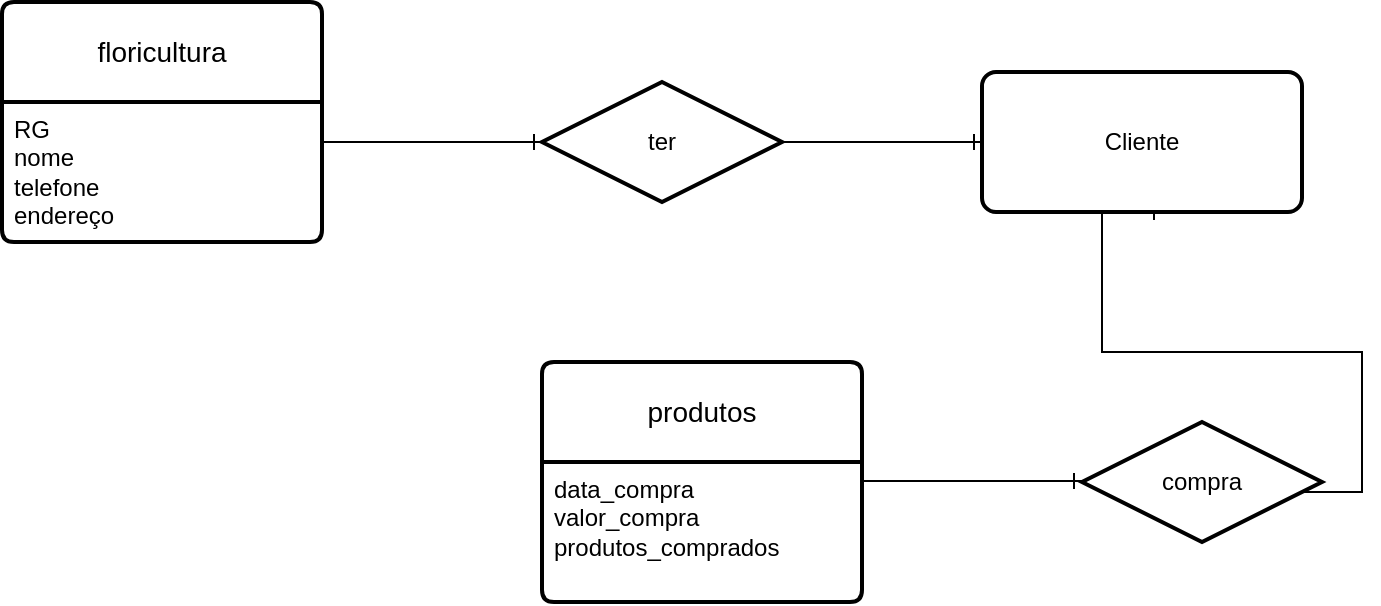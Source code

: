<mxfile version="21.6.9" type="github">
  <diagram name="Página-1" id="SNLLtB2zFjWk_x0TlKJi">
    <mxGraphModel dx="1434" dy="718" grid="1" gridSize="10" guides="1" tooltips="1" connect="1" arrows="1" fold="1" page="1" pageScale="1" pageWidth="827" pageHeight="1169" math="0" shadow="0">
      <root>
        <mxCell id="0" />
        <mxCell id="1" parent="0" />
        <mxCell id="0PCdX-Nh0LsO0M9EhEud-1" value="floricultura" style="swimlane;childLayout=stackLayout;horizontal=1;startSize=50;horizontalStack=0;rounded=1;fontSize=14;fontStyle=0;strokeWidth=2;resizeParent=0;resizeLast=1;shadow=0;dashed=0;align=center;arcSize=4;whiteSpace=wrap;html=1;" vertex="1" parent="1">
          <mxGeometry x="90" y="110" width="160" height="120" as="geometry" />
        </mxCell>
        <mxCell id="0PCdX-Nh0LsO0M9EhEud-2" value="&lt;div&gt;RG&lt;/div&gt;&lt;div&gt;nome&lt;/div&gt;&lt;div&gt;telefone&lt;/div&gt;&lt;div&gt;endereço&lt;br&gt;&lt;/div&gt;" style="align=left;strokeColor=none;fillColor=none;spacingLeft=4;fontSize=12;verticalAlign=top;resizable=0;rotatable=0;part=1;html=1;" vertex="1" parent="0PCdX-Nh0LsO0M9EhEud-1">
          <mxGeometry y="50" width="160" height="70" as="geometry" />
        </mxCell>
        <mxCell id="0PCdX-Nh0LsO0M9EhEud-5" value="produtos" style="swimlane;childLayout=stackLayout;horizontal=1;startSize=50;horizontalStack=0;rounded=1;fontSize=14;fontStyle=0;strokeWidth=2;resizeParent=0;resizeLast=1;shadow=0;dashed=0;align=center;arcSize=4;whiteSpace=wrap;html=1;" vertex="1" parent="1">
          <mxGeometry x="360" y="290" width="160" height="120" as="geometry" />
        </mxCell>
        <mxCell id="0PCdX-Nh0LsO0M9EhEud-6" value="&lt;div&gt;data_compra&lt;/div&gt;&lt;div&gt;valor_compra&lt;/div&gt;&lt;div&gt;produtos_comprados&lt;br&gt;&lt;/div&gt;" style="align=left;strokeColor=none;fillColor=none;spacingLeft=4;fontSize=12;verticalAlign=top;resizable=0;rotatable=0;part=1;html=1;" vertex="1" parent="0PCdX-Nh0LsO0M9EhEud-5">
          <mxGeometry y="50" width="160" height="70" as="geometry" />
        </mxCell>
        <mxCell id="0PCdX-Nh0LsO0M9EhEud-7" value="&lt;div&gt;compra&lt;/div&gt;" style="shape=rhombus;perimeter=rhombusPerimeter;whiteSpace=wrap;html=1;align=center;strokeWidth=2;" vertex="1" parent="1">
          <mxGeometry x="630" y="320" width="120" height="60" as="geometry" />
        </mxCell>
        <mxCell id="0PCdX-Nh0LsO0M9EhEud-8" value="ter" style="shape=rhombus;perimeter=rhombusPerimeter;whiteSpace=wrap;html=1;align=center;strokeWidth=2;" vertex="1" parent="1">
          <mxGeometry x="360" y="150" width="120" height="60" as="geometry" />
        </mxCell>
        <mxCell id="0PCdX-Nh0LsO0M9EhEud-9" value="" style="edgeStyle=entityRelationEdgeStyle;fontSize=12;html=1;endArrow=ERone;endFill=1;rounded=0;" edge="1" parent="1">
          <mxGeometry width="100" height="100" relative="1" as="geometry">
            <mxPoint x="250" y="180" as="sourcePoint" />
            <mxPoint x="360" y="180" as="targetPoint" />
          </mxGeometry>
        </mxCell>
        <mxCell id="0PCdX-Nh0LsO0M9EhEud-10" value="" style="edgeStyle=entityRelationEdgeStyle;fontSize=12;html=1;endArrow=ERone;endFill=1;rounded=0;" edge="1" parent="1">
          <mxGeometry width="100" height="100" relative="1" as="geometry">
            <mxPoint x="480" y="180" as="sourcePoint" />
            <mxPoint x="580" y="180" as="targetPoint" />
          </mxGeometry>
        </mxCell>
        <mxCell id="0PCdX-Nh0LsO0M9EhEud-11" value="" style="edgeStyle=entityRelationEdgeStyle;fontSize=12;html=1;endArrow=ERone;endFill=1;rounded=0;" edge="1" parent="1">
          <mxGeometry width="100" height="100" relative="1" as="geometry">
            <mxPoint x="740" y="355" as="sourcePoint" />
            <mxPoint x="670" y="215" as="targetPoint" />
          </mxGeometry>
        </mxCell>
        <mxCell id="0PCdX-Nh0LsO0M9EhEud-12" value="" style="edgeStyle=entityRelationEdgeStyle;fontSize=12;html=1;endArrow=ERone;endFill=1;rounded=0;" edge="1" parent="1">
          <mxGeometry width="100" height="100" relative="1" as="geometry">
            <mxPoint x="520" y="349.5" as="sourcePoint" />
            <mxPoint x="630" y="349.5" as="targetPoint" />
          </mxGeometry>
        </mxCell>
        <mxCell id="0PCdX-Nh0LsO0M9EhEud-13" value="Cliente" style="rounded=1;arcSize=10;whiteSpace=wrap;html=1;align=center;strokeWidth=2;" vertex="1" parent="1">
          <mxGeometry x="580" y="145" width="160" height="70" as="geometry" />
        </mxCell>
      </root>
    </mxGraphModel>
  </diagram>
</mxfile>
